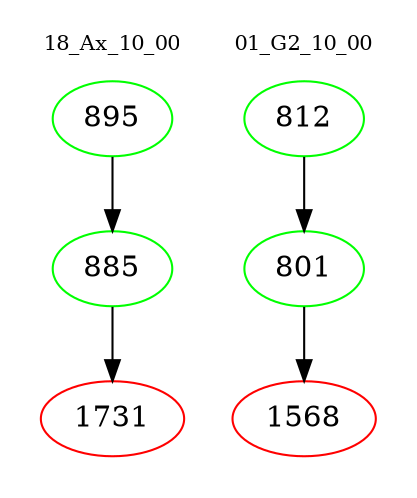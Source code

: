 digraph{
subgraph cluster_0 {
color = white
label = "18_Ax_10_00";
fontsize=10;
T0_895 [label="895", color="green"]
T0_895 -> T0_885 [color="black"]
T0_885 [label="885", color="green"]
T0_885 -> T0_1731 [color="black"]
T0_1731 [label="1731", color="red"]
}
subgraph cluster_1 {
color = white
label = "01_G2_10_00";
fontsize=10;
T1_812 [label="812", color="green"]
T1_812 -> T1_801 [color="black"]
T1_801 [label="801", color="green"]
T1_801 -> T1_1568 [color="black"]
T1_1568 [label="1568", color="red"]
}
}
